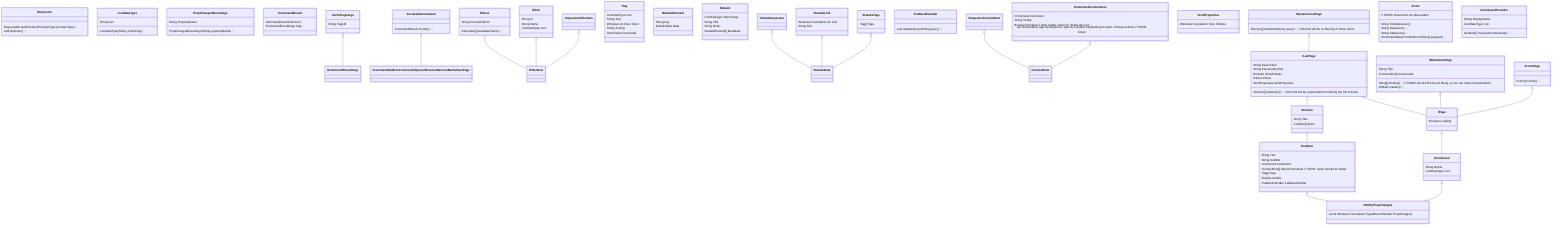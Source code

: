 classDiagram

    class IExtension {
        IInspectable GetProvider(ProviderType providerType);
        void Dispose();
    }

    class IconDataType {
        IconDataType(String iconString);
        String Icon
    }

    class INotifyPropChanged {
        event Windows.Foundation.TypedEventHandler<Object, PropChangedEventArgs> PropChanged;
    }

    class PropChangedEventArgs {
        PropChangedEventArgs(String propertyName);
        String PropertyName
    }

    ICommand <|-- INotifyPropChanged
    class ICommand {
        String Name
        IconDataType Icon
    }


    class ICommandResultArgs

    class ICommandResult {
        CommandResultKind Kind
        ICommandResultArgs Args
    }
    IGoToPageArgs <|-- ICommandResultArgs
    class IGoToPageArgs {
        String PageId
    }

    IInvokableCommand <|-- ICommandhe MoreCommands flyout of for a ListItem or a MarkdownPage
    class IInvokableCommand  {
        ICommandResult Invoke();
    }


    class IFilterItem


    ISeparatorFilterItem <|-- IFilterItem
    class ISeparatorFilterItem

    IFilter <|-- IFilterItem
    class IFilter  {
        String Id
        String Name
        IconDataType Icon
    }

    IFilters o-- IFilterItem
    class IFilters {
        String CurrentFilterId
        IFilterItem[] AvailableFilters();
    }

    class ITag {
        IconDataType Icon
        String Text
        Windows.UI.Color Color
        String ToolTip
        ICommand Command
    }


    class IDetailsData

    class IDetailsElement {
        String Key
        IDetailsData Data
    }
    class IDetails {
        IconDataType HeroImage
        String Title
        String Body
        IDetailsElement[] Metadata
    }
    IDetailsTags <|-- IDetailsData
    class IDetailsTags  {
        ITag[] Tags
    }
    IDetailsLink <|-- IDetailsData
    class IDetailsLink  {
        Windows.Foundation.Uri Link
        String Text
    }

    IDetailsSeparator <|-- IDetailsData
    class IDetailsSeparator

    IPage <|-- ICommand
    class IPage  {
        Boolean Loading
    }

    class IFallbackHandler {
        void UpdateQuery(String query);
    }


    class IContextItem

    ICommandContextItem <|-- IContextItem
    class ICommandContextItem  {
        ICommand Command
        String Tooltip
        Boolean IsCritical  // todo: better name for "make this red "

        we should allow app developers to specify a default keybinding for each of these actions // TODO-future
    }

    ISeparatorContextItem <|-- IContextItem
    class ISeparatorContextItem

    IListItem <|-- INotifyPropChanged
    class IListItem  {
        String Title
        String Subtitle
        ICommand Command
        IContextItem[] MoreCommands  // TODO: name should be better
        ITag[] Tags
        IDetails Details
        IFallbackHandler FallbackHandler
    }

    ISection o-- IListItem
    class ISection {
        String Title
        IListItem[] Items
    }

    class IGridProperties  {
        Windows.Foundation.Size TileSize
    }

    IListPage <|-- IPage
    IListPage o-- ISection
    class IListPage  {
        String SearchText
        String PlaceholderText
        Boolean ShowDetails
        IFilters Filters
        IGridProperties GridProperties

        ISection[] GetItems(); // DevPal will be responsible for filtering the list of items
    }

    IDynamicListPage <|-- IListPage
    class IDynamicListPage  {
        ISection[] GetItems(String query); // DevPal will do no filtering of these items
    }

    IMarkdownPage <|-- IPage
    class IMarkdownPage  {
        String Title
        String[] Bodies(); // TODO! should this be an IBody, so we can make it observable?
        IDetails Details();
        IContextItem[] Commands
    }


    class IForm { // TODO! should this be observable?
        String TemplateJson();
        String DataJson();
        String StateJson();
        ICommandResult SubmitForm(String payload);
    }
    IFormPage <|-- IPage
    class IFormPage  {
        IForm[] Forms();
    }

    class ICommandProvider {
        String DisplayName
        IconDataType Icon

        IListItem[] TopLevelCommands();
    }